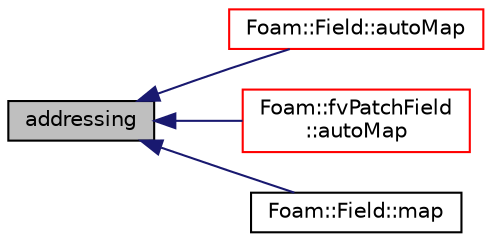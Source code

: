 digraph "addressing"
{
  bgcolor="transparent";
  edge [fontname="Helvetica",fontsize="10",labelfontname="Helvetica",labelfontsize="10"];
  node [fontname="Helvetica",fontsize="10",shape=record];
  rankdir="LR";
  Node1 [label="addressing",height=0.2,width=0.4,color="black", fillcolor="grey75", style="filled", fontcolor="black"];
  Node1 -> Node2 [dir="back",color="midnightblue",fontsize="10",style="solid",fontname="Helvetica"];
  Node2 [label="Foam::Field::autoMap",height=0.2,width=0.4,color="red",URL="$a00749.html#ad0217d852e72a5f1434582bed9e52a43",tooltip="Map from self. "];
  Node1 -> Node3 [dir="back",color="midnightblue",fontsize="10",style="solid",fontname="Helvetica"];
  Node3 [label="Foam::fvPatchField\l::autoMap",height=0.2,width=0.4,color="red",URL="$a00878.html#a0ab0c43ce90d756c88dd81e3d0a9eef5",tooltip="Map (and resize as needed) from self given a mapping object. "];
  Node1 -> Node4 [dir="back",color="midnightblue",fontsize="10",style="solid",fontname="Helvetica"];
  Node4 [label="Foam::Field::map",height=0.2,width=0.4,color="black",URL="$a00749.html#aa85587f52f0e87a0343ed209ddb41940",tooltip="Map from the given field. "];
}
